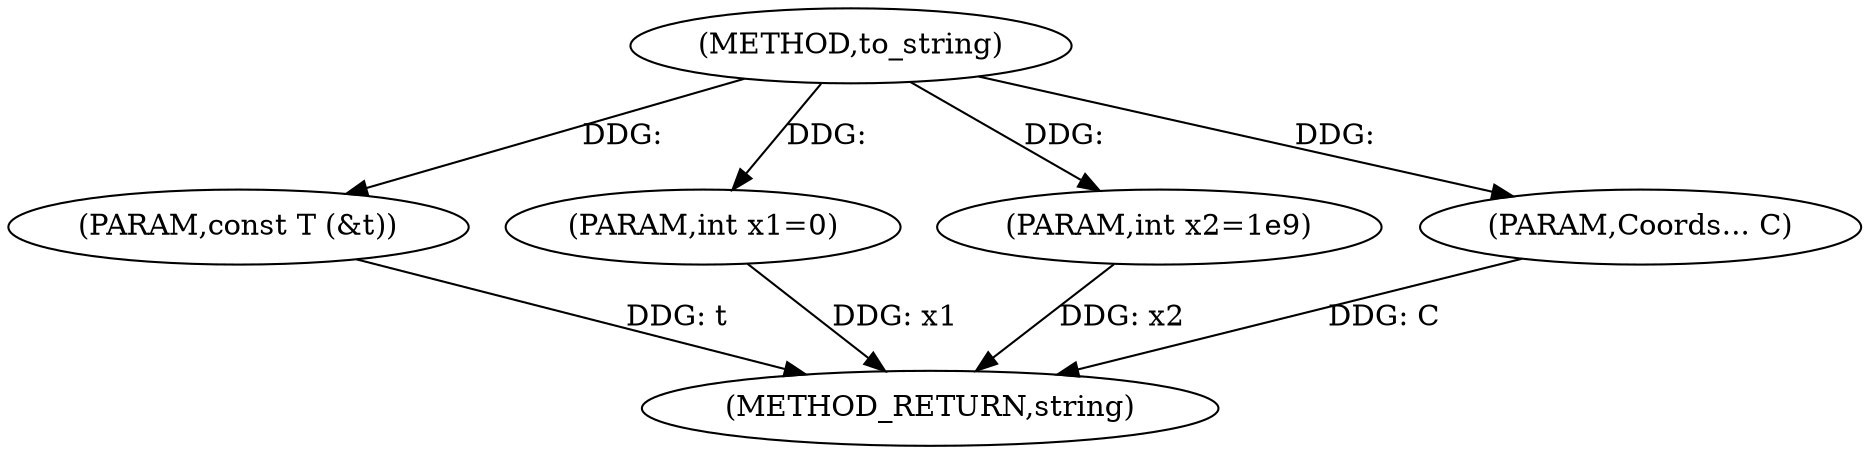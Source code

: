 digraph "to_string" {  
"1000229" [label = "(METHOD,to_string)" ]
"1000235" [label = "(METHOD_RETURN,string)" ]
"1000230" [label = "(PARAM,const T (&t))" ]
"1000231" [label = "(PARAM,int x1=0)" ]
"1000232" [label = "(PARAM,int x2=1e9)" ]
"1000233" [label = "(PARAM,Coords... C)" ]
  "1000230" -> "1000235"  [ label = "DDG: t"] 
  "1000231" -> "1000235"  [ label = "DDG: x1"] 
  "1000232" -> "1000235"  [ label = "DDG: x2"] 
  "1000233" -> "1000235"  [ label = "DDG: C"] 
  "1000229" -> "1000230"  [ label = "DDG: "] 
  "1000229" -> "1000231"  [ label = "DDG: "] 
  "1000229" -> "1000232"  [ label = "DDG: "] 
  "1000229" -> "1000233"  [ label = "DDG: "] 
}

